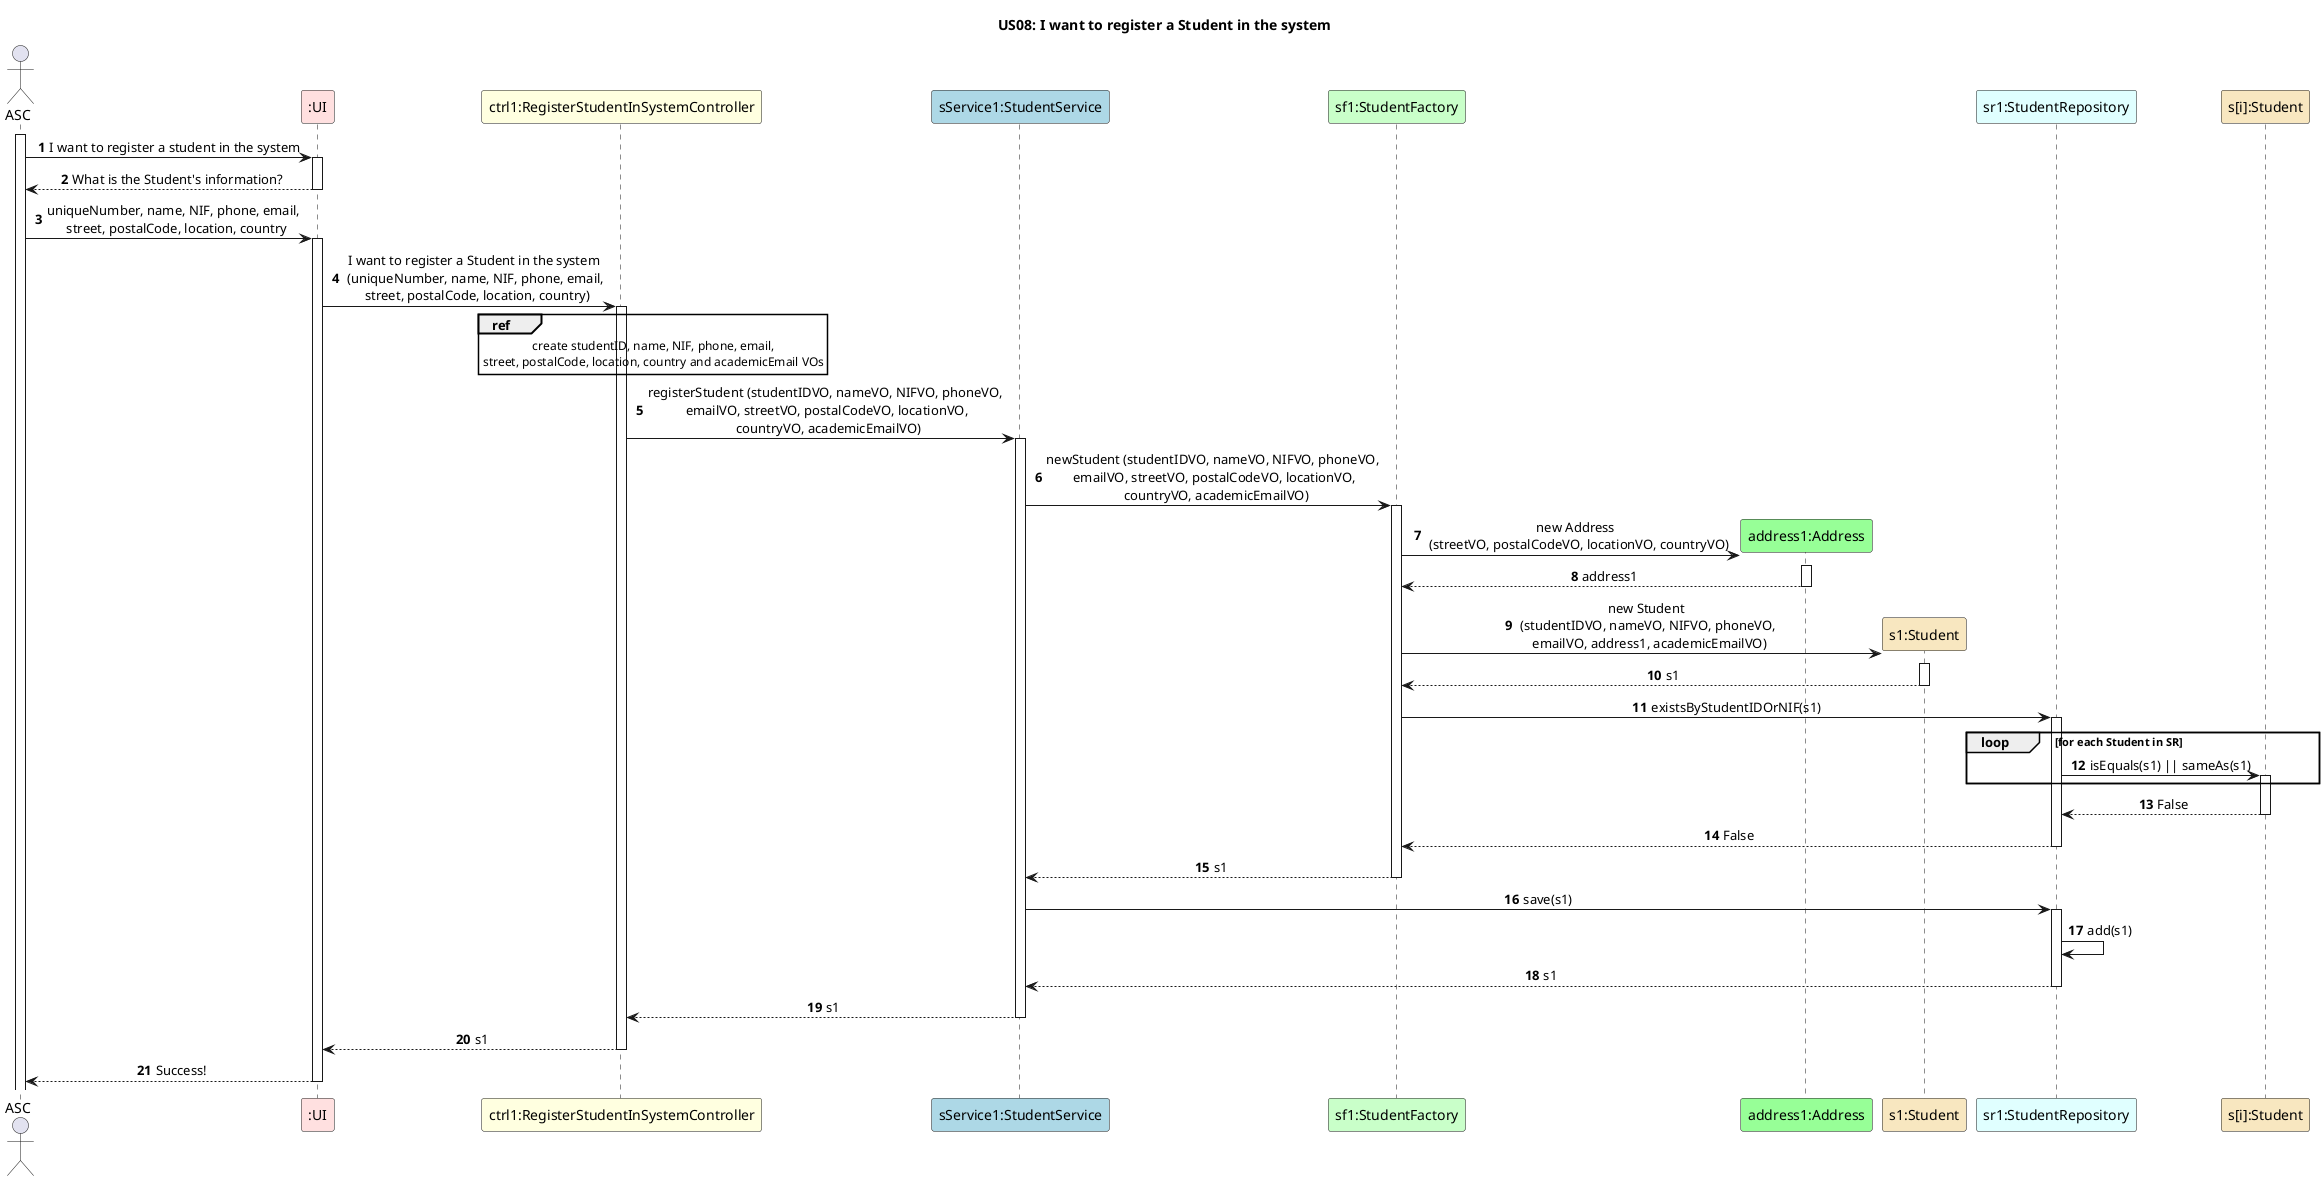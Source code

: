 @startuml
autonumber
skinparam sequenceMessageAlign center
title US08: I want to register a Student in the system

actor ASC
participant ":UI" as UI #implementation
participant "ctrl1:RegisterStudentInSystemController" as ctrl #lightyellow
participant "sService1:StudentService" as service #lightblue
participant "sf1:StudentFactory" as SF #technology
participant "address1:Address" as A #physical
participant "s1:Student" as s1 #strategy
participant "sr1:StudentRepository" as SR #lightcyan
participant "s[i]:Student" as Student #strategy

activate ASC
ASC -> UI: I want to register a student in the system
activate UI
UI --> ASC: What is the Student's information?
deactivate UI
ASC -> UI: uniqueNumber, name, NIF, phone, email, \n street, postalCode, location, country
activate UI
UI -> ctrl: I want to register a Student in the system \n (uniqueNumber, name, NIF, phone, email, \n street, postalCode, location, country)
activate ctrl

ref over ctrl
    create studentID, name, NIF, phone, email,
    street, postalCode, location, country and academicEmail VOs
end ref

ctrl -> service: registerStudent (studentIDVO, nameVO, NIFVO, phoneVO, \n emailVO, streetVO, postalCodeVO, locationVO, \n countryVO, academicEmailVO)
activate service

service -> SF: newStudent (studentIDVO, nameVO, NIFVO, phoneVO, \n emailVO, streetVO, postalCodeVO, locationVO, \n countryVO, academicEmailVO)
activate SF

SF -> A**: new Address \n (streetVO, postalCodeVO, locationVO, countryVO)
activate A
A --> SF: address1
deactivate A

SF -> s1**: new Student \n (studentIDVO, nameVO, NIFVO, phoneVO, \n emailVO, address1, academicEmailVO)
activate s1
s1 --> SF: s1
deactivate s1
SF -> SR: existsByStudentIDOrNIF(s1)
activate SR
loop for each Student in SR
    SR -> Student: isEquals(s1) || sameAs(s1)
    activate Student
end

Student --> SR : False
deactivate Student
SR --> SF: False
deactivate SR
SF --> service: s1
deactivate SF
service -> SR: save(s1)
activate SR
SR -> SR: add(s1)
SR --> service: s1
deactivate SR
service --> ctrl : s1
deactivate service
ctrl --> UI: s1
deactivate ctrl
UI --> ASC: Success!
deactivate UI

@enduml